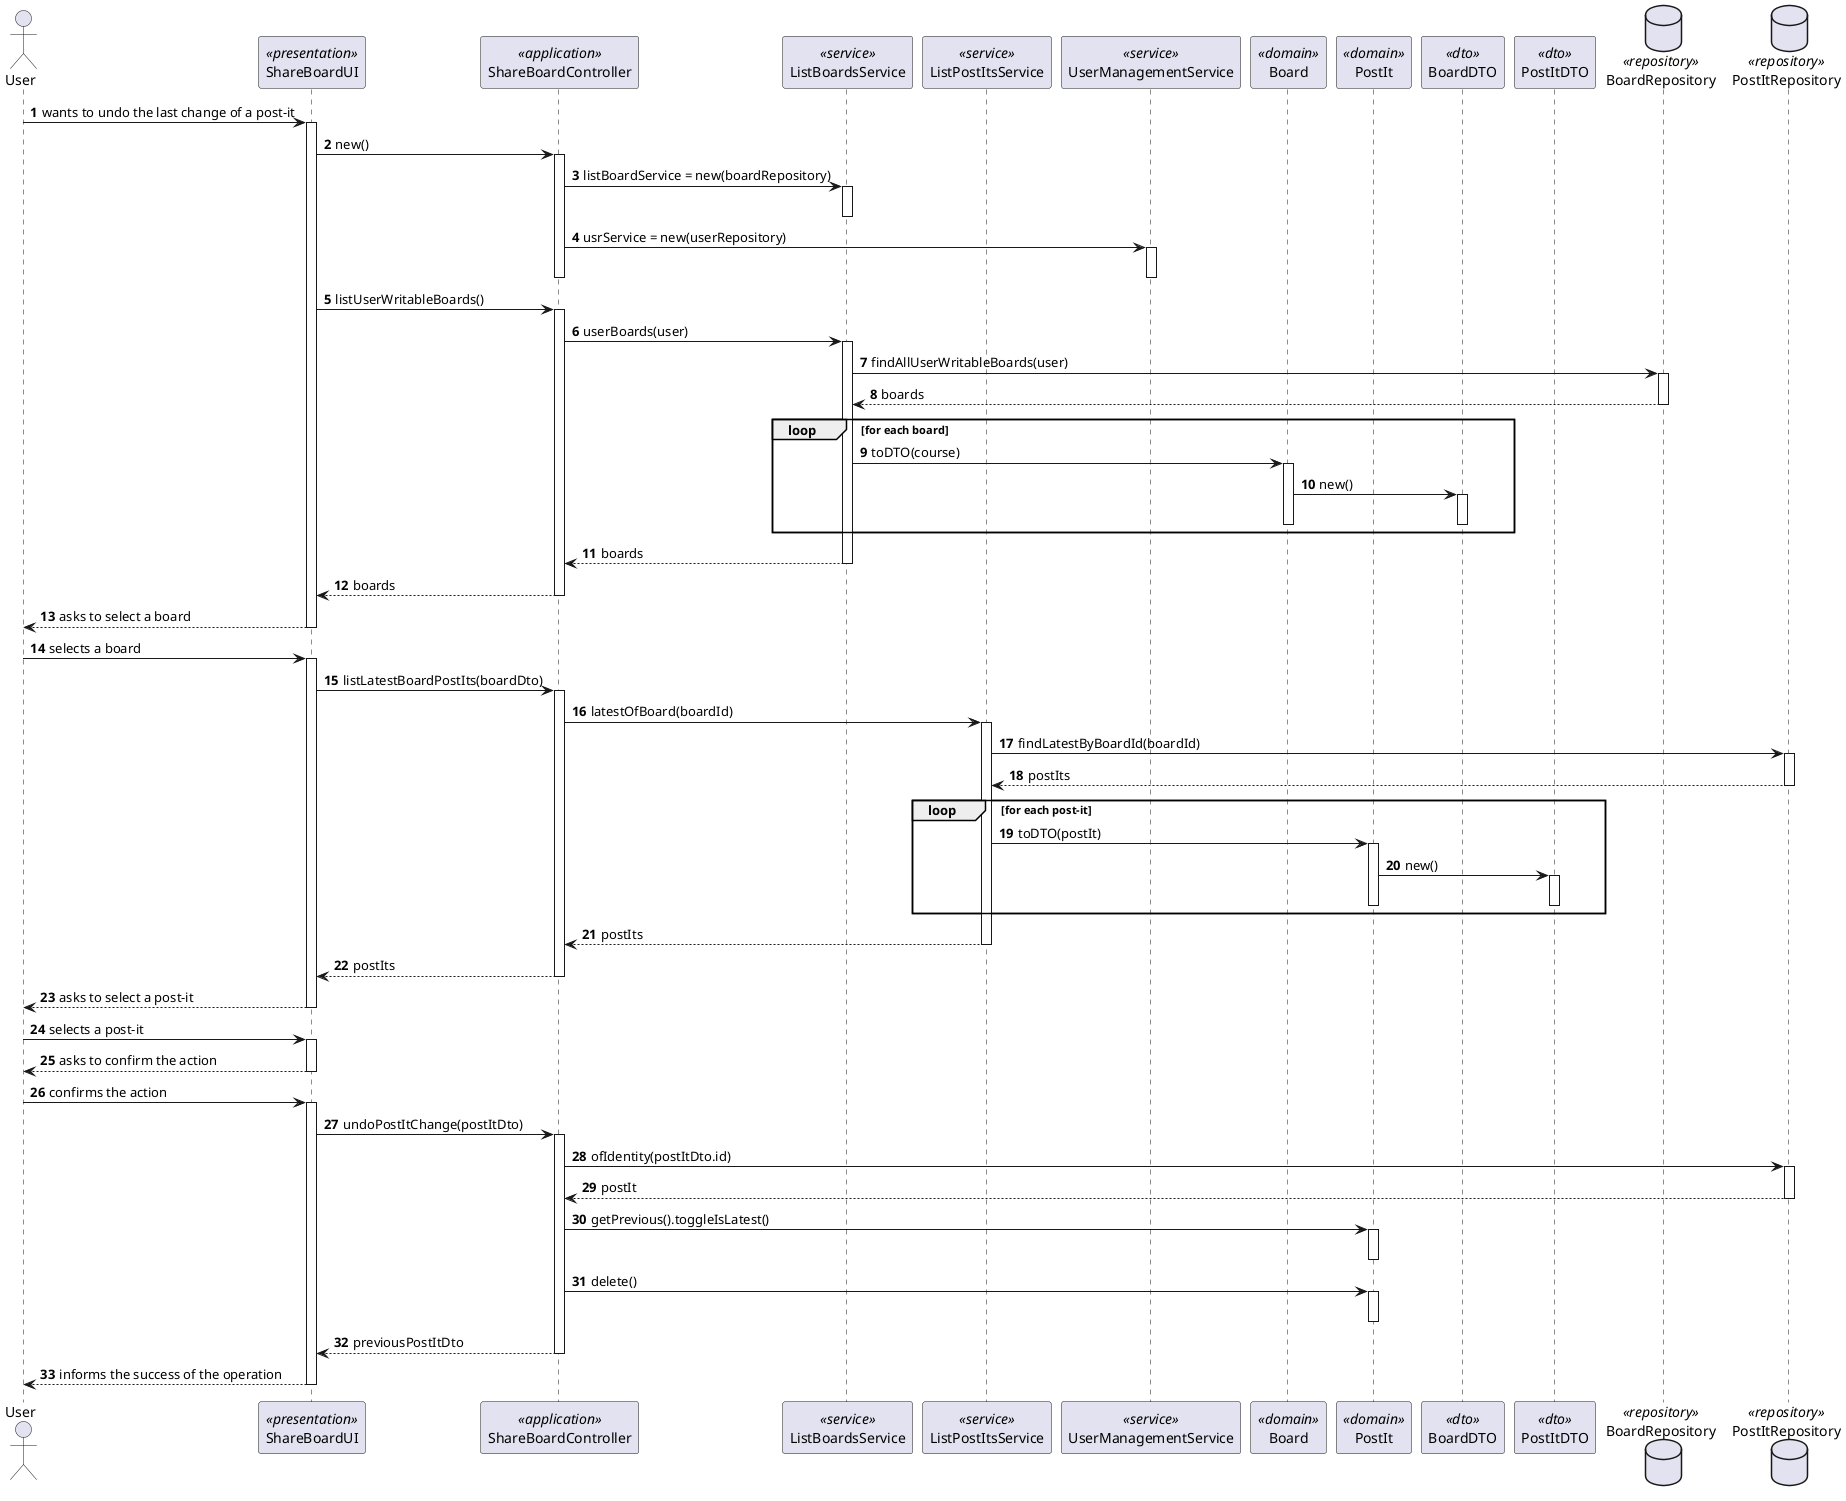 @startuml US3008_SD
autonumber

actor "User" as U
participant "ShareBoardUI" as UI <<presentation>>
participant "ShareBoardController" as CTRL <<application>>
participant "ListBoardsService" as BOARDSVC <<service>>
participant "ListPostItsService" as POSTITSVC <<service>>
participant "UserManagementService" as USRSVC <<service>>
participant "Board" as B <<domain>>
participant "PostIt" as P <<domain>>
participant "BoardDTO" as BDTO <<dto>>
participant "PostItDTO" as PDTO <<dto>>

database BoardRepository as BOARDREP <<repository>>
database PostItRepository as POSTITREP <<repository>>

U -> UI : wants to undo the last change of a post-it
activate UI
  UI -> CTRL : new()
  activate CTRL
    CTRL -> BOARDSVC : listBoardService = new(boardRepository)
    activate BOARDSVC
    deactivate BOARDSVC

    CTRL -> USRSVC : usrService = new(userRepository)
    activate USRSVC
    deactivate USRSVC
  deactivate CTRL

  UI -> CTRL : listUserWritableBoards()
  activate CTRL
    CTRL -> BOARDSVC : userBoards(user)
    activate BOARDSVC
      BOARDSVC -> BOARDREP : findAllUserWritableBoards(user)
      activate BOARDREP
         BOARDSVC <-- BOARDREP : boards
      deactivate BOARDREP

      loop for each board
        BOARDSVC -> B : toDTO(course)
        activate B
          B -> BDTO : new()
          activate BDTO
          deactivate BDTO
        deactivate B
      end loop

      CTRL <-- BOARDSVC : boards
    deactivate BOARDSVC
    UI <-- CTRL : boards
  deactivate CTRL

  U <-- UI : asks to select a board
deactivate UI

U -> UI : selects a board
activate UI
  UI -> CTRL : listLatestBoardPostIts(boardDto)
  activate CTRL
    CTRL -> POSTITSVC : latestOfBoard(boardId)
    activate POSTITSVC
      POSTITSVC -> POSTITREP : findLatestByBoardId(boardId)
      activate POSTITREP
        POSTITSVC <-- POSTITREP : postIts
      deactivate POSTITREP

      loop for each post-it
        POSTITSVC -> P : toDTO(postIt)
        activate P
          P -> PDTO : new()
          activate PDTO
          deactivate PDTO
        deactivate P
      end loop

      CTRL <-- POSTITSVC : postIts
    deactivate POSTITSVC

    UI <-- CTRL : postIts
  deactivate CTRL

  U <-- UI : asks to select a post-it
deactivate UI

U -> UI : selects a post-it
activate UI
  U <-- UI : asks to confirm the action
deactivate UI

U -> UI : confirms the action
activate UI
  UI -> CTRL : undoPostItChange(postItDto)
  activate CTRL
    CTRL -> POSTITREP : ofIdentity(postItDto.id)
    activate POSTITREP
      CTRL <-- POSTITREP : postIt
    deactivate POSTITREP

    CTRL -> P : getPrevious().toggleIsLatest()
    activate P
    deactivate P

    CTRL -> P : delete()
    activate P
    deactivate P

    UI <-- CTRL : previousPostItDto
  deactivate CTRL

  U <-- UI : informs the success of the operation
deactivate UI

deactivate U

@enduml
